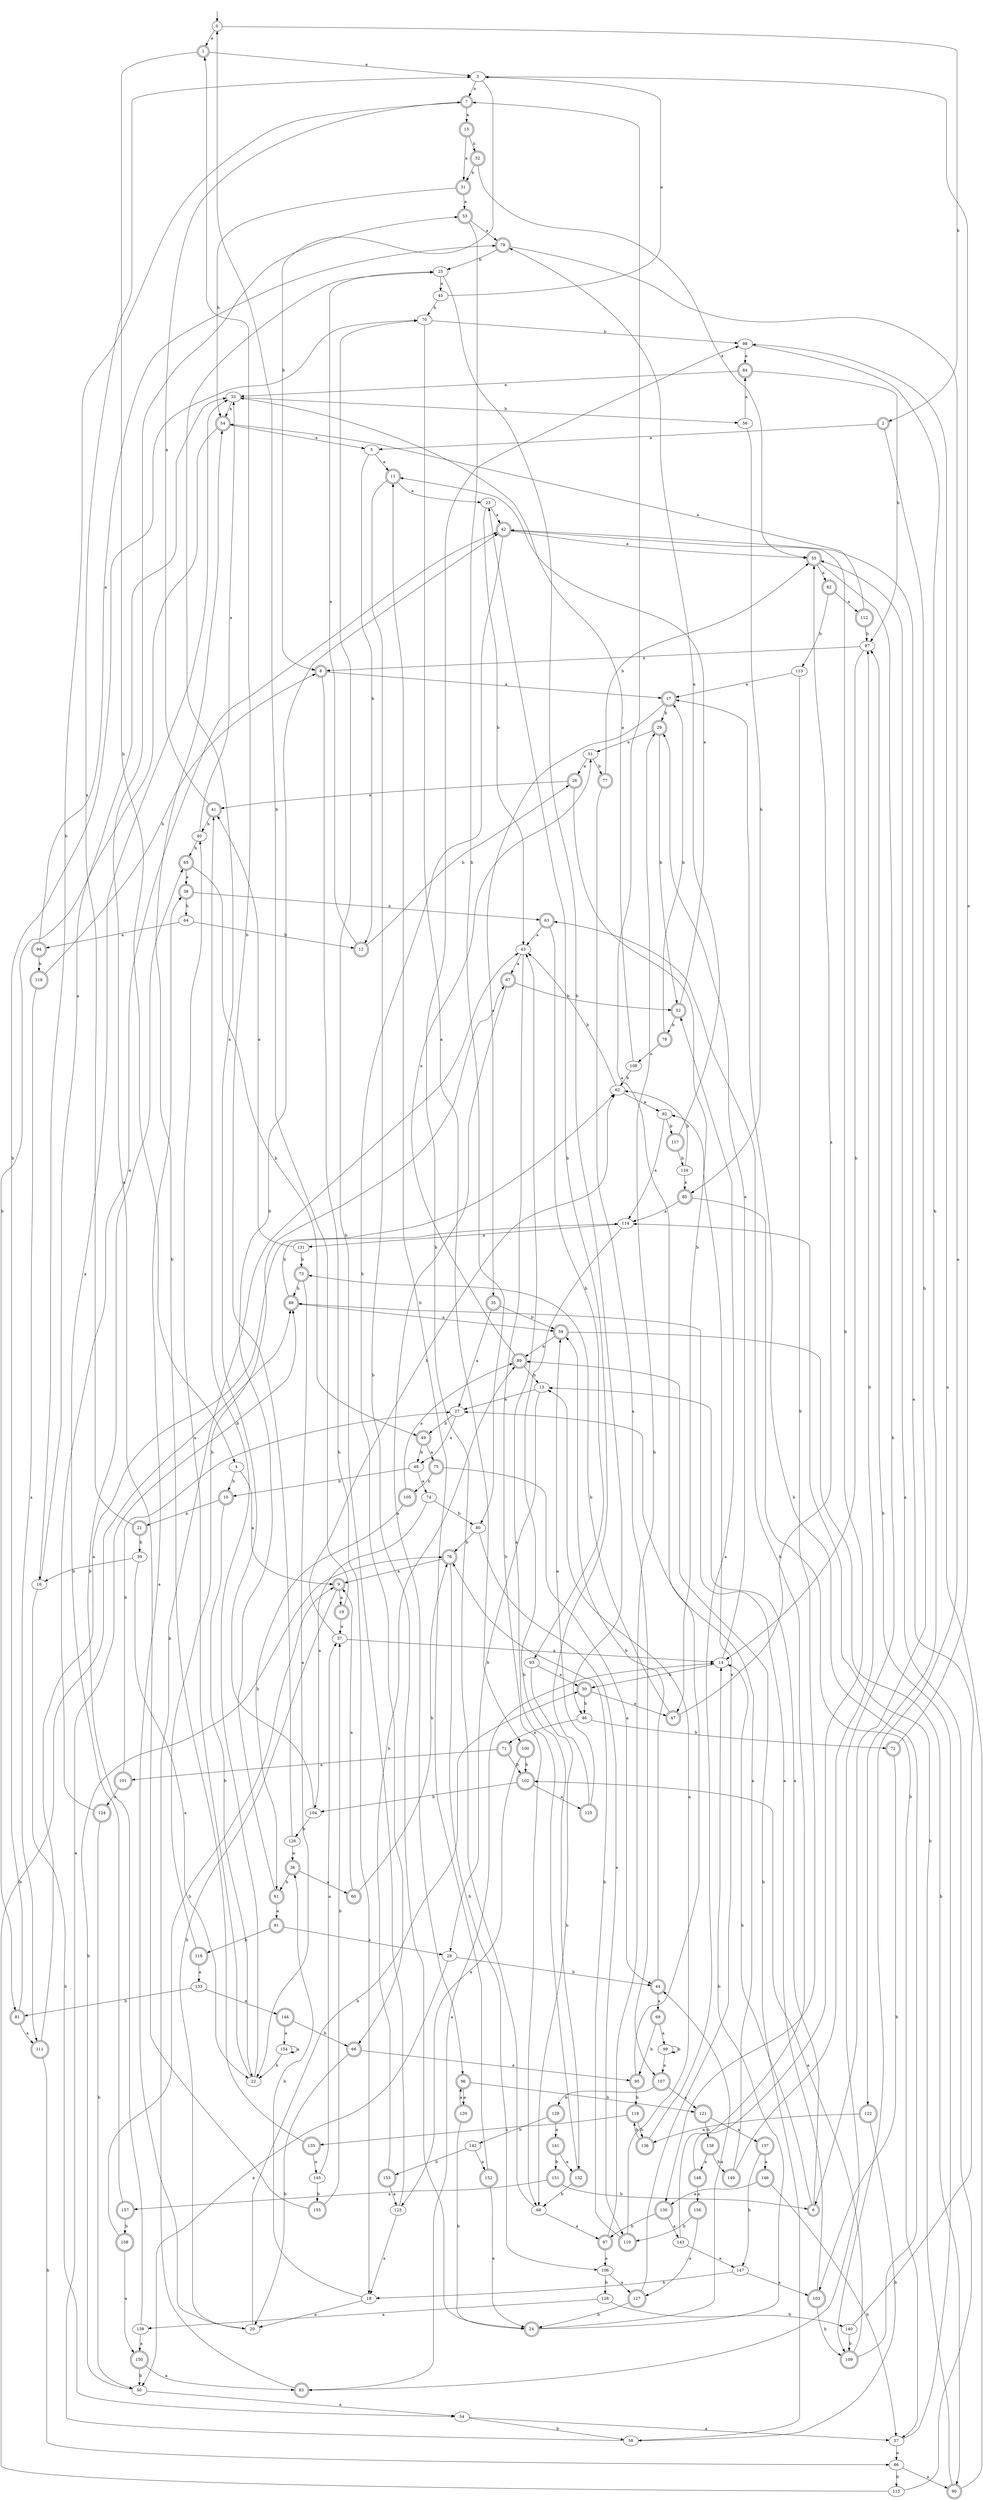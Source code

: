 digraph RandomDFA {
  __start0 [label="", shape=none];
  __start0 -> 0 [label=""];
  0 [shape=circle]
  0 -> 1 [label="a"]
  0 -> 2 [label="b"]
  1 [shape=doublecircle]
  1 -> 3 [label="a"]
  1 -> 4 [label="b"]
  2 [shape=doublecircle]
  2 -> 5 [label="a"]
  2 -> 6 [label="b"]
  3
  3 -> 7 [label="a"]
  3 -> 8 [label="b"]
  4
  4 -> 9 [label="a"]
  4 -> 10 [label="b"]
  5
  5 -> 11 [label="a"]
  5 -> 12 [label="b"]
  6 [shape=doublecircle]
  6 -> 13 [label="a"]
  6 -> 14 [label="b"]
  7 [shape=doublecircle]
  7 -> 15 [label="a"]
  7 -> 16 [label="b"]
  8 [shape=doublecircle]
  8 -> 17 [label="a"]
  8 -> 18 [label="b"]
  9 [shape=doublecircle]
  9 -> 19 [label="a"]
  9 -> 20 [label="b"]
  10 [shape=doublecircle]
  10 -> 21 [label="a"]
  10 -> 22 [label="b"]
  11 [shape=doublecircle]
  11 -> 23 [label="a"]
  11 -> 24 [label="b"]
  12 [shape=doublecircle]
  12 -> 25 [label="a"]
  12 -> 26 [label="b"]
  13
  13 -> 27 [label="a"]
  13 -> 28 [label="b"]
  14
  14 -> 29 [label="a"]
  14 -> 30 [label="b"]
  15 [shape=doublecircle]
  15 -> 31 [label="a"]
  15 -> 32 [label="b"]
  16
  16 -> 33 [label="a"]
  16 -> 34 [label="b"]
  17 [shape=doublecircle]
  17 -> 35 [label="a"]
  17 -> 29 [label="b"]
  18
  18 -> 20 [label="a"]
  18 -> 36 [label="b"]
  19 [shape=doublecircle]
  19 -> 37 [label="a"]
  19 -> 0 [label="b"]
  20
  20 -> 38 [label="a"]
  20 -> 30 [label="b"]
  21 [shape=doublecircle]
  21 -> 3 [label="a"]
  21 -> 39 [label="b"]
  22
  22 -> 40 [label="a"]
  22 -> 41 [label="b"]
  23
  23 -> 42 [label="a"]
  23 -> 43 [label="b"]
  24 [shape=doublecircle]
  24 -> 44 [label="a"]
  24 -> 14 [label="b"]
  25
  25 -> 45 [label="a"]
  25 -> 46 [label="b"]
  26 [shape=doublecircle]
  26 -> 41 [label="a"]
  26 -> 47 [label="b"]
  27
  27 -> 48 [label="a"]
  27 -> 49 [label="b"]
  28
  28 -> 50 [label="a"]
  28 -> 44 [label="b"]
  29 [shape=doublecircle]
  29 -> 51 [label="a"]
  29 -> 52 [label="b"]
  30 [shape=doublecircle]
  30 -> 47 [label="a"]
  30 -> 46 [label="b"]
  31 [shape=doublecircle]
  31 -> 53 [label="a"]
  31 -> 54 [label="b"]
  32 [shape=doublecircle]
  32 -> 55 [label="a"]
  32 -> 31 [label="b"]
  33
  33 -> 54 [label="a"]
  33 -> 56 [label="b"]
  34
  34 -> 57 [label="a"]
  34 -> 58 [label="b"]
  35 [shape=doublecircle]
  35 -> 27 [label="a"]
  35 -> 59 [label="b"]
  36 [shape=doublecircle]
  36 -> 60 [label="a"]
  36 -> 61 [label="b"]
  37
  37 -> 14 [label="a"]
  37 -> 62 [label="b"]
  38 [shape=doublecircle]
  38 -> 63 [label="a"]
  38 -> 64 [label="b"]
  39
  39 -> 22 [label="a"]
  39 -> 16 [label="b"]
  40
  40 -> 33 [label="a"]
  40 -> 65 [label="b"]
  41 [shape=doublecircle]
  41 -> 7 [label="a"]
  41 -> 40 [label="b"]
  42 [shape=doublecircle]
  42 -> 55 [label="a"]
  42 -> 66 [label="b"]
  43
  43 -> 67 [label="a"]
  43 -> 68 [label="b"]
  44 [shape=doublecircle]
  44 -> 69 [label="a"]
  44 -> 59 [label="b"]
  45
  45 -> 3 [label="a"]
  45 -> 70 [label="b"]
  46
  46 -> 71 [label="a"]
  46 -> 72 [label="b"]
  47 [shape=doublecircle]
  47 -> 55 [label="a"]
  47 -> 73 [label="b"]
  48
  48 -> 74 [label="a"]
  48 -> 10 [label="b"]
  49 [shape=doublecircle]
  49 -> 75 [label="a"]
  49 -> 48 [label="b"]
  50
  50 -> 34 [label="a"]
  50 -> 76 [label="b"]
  51
  51 -> 26 [label="a"]
  51 -> 77 [label="b"]
  52 [shape=doublecircle]
  52 -> 11 [label="a"]
  52 -> 78 [label="b"]
  53 [shape=doublecircle]
  53 -> 79 [label="a"]
  53 -> 80 [label="b"]
  54 [shape=doublecircle]
  54 -> 5 [label="a"]
  54 -> 81 [label="b"]
  55 [shape=doublecircle]
  55 -> 82 [label="a"]
  55 -> 83 [label="b"]
  56
  56 -> 84 [label="a"]
  56 -> 85 [label="b"]
  57
  57 -> 86 [label="a"]
  57 -> 87 [label="b"]
  58
  58 -> 88 [label="a"]
  58 -> 89 [label="b"]
  59 [shape=doublecircle]
  59 -> 89 [label="a"]
  59 -> 90 [label="b"]
  60 [shape=doublecircle]
  60 -> 9 [label="a"]
  60 -> 76 [label="b"]
  61 [shape=doublecircle]
  61 -> 91 [label="a"]
  61 -> 42 [label="b"]
  62
  62 -> 92 [label="a"]
  62 -> 43 [label="b"]
  63 [shape=doublecircle]
  63 -> 43 [label="a"]
  63 -> 93 [label="b"]
  64
  64 -> 94 [label="a"]
  64 -> 12 [label="b"]
  65 [shape=doublecircle]
  65 -> 38 [label="a"]
  65 -> 49 [label="b"]
  66 [shape=doublecircle]
  66 -> 95 [label="a"]
  66 -> 20 [label="b"]
  67 [shape=doublecircle]
  67 -> 96 [label="a"]
  67 -> 52 [label="b"]
  68
  68 -> 97 [label="a"]
  68 -> 98 [label="b"]
  69 [shape=doublecircle]
  69 -> 99 [label="a"]
  69 -> 95 [label="b"]
  70
  70 -> 100 [label="a"]
  70 -> 98 [label="b"]
  71 [shape=doublecircle]
  71 -> 101 [label="a"]
  71 -> 102 [label="b"]
  72 [shape=doublecircle]
  72 -> 3 [label="a"]
  72 -> 103 [label="b"]
  73 [shape=doublecircle]
  73 -> 22 [label="a"]
  73 -> 88 [label="b"]
  74
  74 -> 104 [label="a"]
  74 -> 80 [label="b"]
  75 [shape=doublecircle]
  75 -> 44 [label="a"]
  75 -> 105 [label="b"]
  76 [shape=doublecircle]
  76 -> 9 [label="a"]
  76 -> 106 [label="b"]
  77 [shape=doublecircle]
  77 -> 107 [label="a"]
  77 -> 55 [label="b"]
  78 [shape=doublecircle]
  78 -> 108 [label="a"]
  78 -> 17 [label="b"]
  79 [shape=doublecircle]
  79 -> 109 [label="a"]
  79 -> 25 [label="b"]
  80
  80 -> 110 [label="a"]
  80 -> 76 [label="b"]
  81 [shape=doublecircle]
  81 -> 111 [label="a"]
  81 -> 70 [label="b"]
  82 [shape=doublecircle]
  82 -> 112 [label="a"]
  82 -> 113 [label="b"]
  83 [shape=doublecircle]
  83 -> 14 [label="a"]
  83 -> 43 [label="b"]
  84 [shape=doublecircle]
  84 -> 33 [label="a"]
  84 -> 87 [label="b"]
  85 [shape=doublecircle]
  85 -> 114 [label="a"]
  85 -> 57 [label="b"]
  86
  86 -> 90 [label="a"]
  86 -> 115 [label="b"]
  87
  87 -> 8 [label="a"]
  87 -> 14 [label="b"]
  88 [shape=doublecircle]
  88 -> 59 [label="a"]
  88 -> 114 [label="b"]
  89 [shape=doublecircle]
  89 -> 51 [label="a"]
  89 -> 13 [label="b"]
  90 [shape=doublecircle]
  90 -> 98 [label="a"]
  90 -> 114 [label="b"]
  91 [shape=doublecircle]
  91 -> 28 [label="a"]
  91 -> 116 [label="b"]
  92
  92 -> 114 [label="a"]
  92 -> 117 [label="b"]
  93
  93 -> 30 [label="a"]
  93 -> 68 [label="b"]
  94 [shape=doublecircle]
  94 -> 79 [label="a"]
  94 -> 118 [label="b"]
  95 [shape=doublecircle]
  95 -> 7 [label="a"]
  95 -> 119 [label="b"]
  96 [shape=doublecircle]
  96 -> 120 [label="a"]
  96 -> 121 [label="b"]
  97 [shape=doublecircle]
  97 -> 106 [label="a"]
  97 -> 29 [label="b"]
  98
  98 -> 84 [label="a"]
  98 -> 122 [label="b"]
  99
  99 -> 107 [label="a"]
  99 -> 99 [label="b"]
  100 [shape=doublecircle]
  100 -> 123 [label="a"]
  100 -> 102 [label="b"]
  101 [shape=doublecircle]
  101 -> 124 [label="a"]
  101 -> 27 [label="b"]
  102 [shape=doublecircle]
  102 -> 125 [label="a"]
  102 -> 104 [label="b"]
  103 [shape=doublecircle]
  103 -> 88 [label="a"]
  103 -> 109 [label="b"]
  104
  104 -> 25 [label="a"]
  104 -> 126 [label="b"]
  105 [shape=doublecircle]
  105 -> 89 [label="a"]
  105 -> 61 [label="b"]
  106
  106 -> 127 [label="a"]
  106 -> 128 [label="b"]
  107 [shape=doublecircle]
  107 -> 121 [label="a"]
  107 -> 129 [label="b"]
  108
  108 -> 33 [label="a"]
  108 -> 62 [label="b"]
  109 [shape=doublecircle]
  109 -> 102 [label="a"]
  109 -> 17 [label="b"]
  110 [shape=doublecircle]
  110 -> 13 [label="a"]
  110 -> 76 [label="b"]
  111 [shape=doublecircle]
  111 -> 62 [label="a"]
  111 -> 86 [label="b"]
  112 [shape=doublecircle]
  112 -> 54 [label="a"]
  112 -> 87 [label="b"]
  113
  113 -> 17 [label="a"]
  113 -> 130 [label="b"]
  114
  114 -> 131 [label="a"]
  114 -> 132 [label="b"]
  115
  115 -> 55 [label="a"]
  115 -> 88 [label="b"]
  116 [shape=doublecircle]
  116 -> 133 [label="a"]
  116 -> 67 [label="b"]
  117 [shape=doublecircle]
  117 -> 79 [label="a"]
  117 -> 134 [label="b"]
  118 [shape=doublecircle]
  118 -> 111 [label="a"]
  118 -> 8 [label="b"]
  119 [shape=doublecircle]
  119 -> 135 [label="a"]
  119 -> 136 [label="b"]
  120 [shape=doublecircle]
  120 -> 96 [label="a"]
  120 -> 24 [label="b"]
  121 [shape=doublecircle]
  121 -> 137 [label="a"]
  121 -> 138 [label="b"]
  122 [shape=doublecircle]
  122 -> 136 [label="a"]
  122 -> 58 [label="b"]
  123
  123 -> 18 [label="a"]
  123 -> 70 [label="b"]
  124 [shape=doublecircle]
  124 -> 42 [label="a"]
  124 -> 50 [label="b"]
  125 [shape=doublecircle]
  125 -> 59 [label="a"]
  125 -> 23 [label="b"]
  126
  126 -> 36 [label="a"]
  126 -> 1 [label="b"]
  127 [shape=doublecircle]
  127 -> 92 [label="a"]
  127 -> 24 [label="b"]
  128
  128 -> 139 [label="a"]
  128 -> 140 [label="b"]
  129 [shape=doublecircle]
  129 -> 141 [label="a"]
  129 -> 142 [label="b"]
  130 [shape=doublecircle]
  130 -> 143 [label="a"]
  130 -> 97 [label="b"]
  131
  131 -> 41 [label="a"]
  131 -> 73 [label="b"]
  132 [shape=doublecircle]
  132 -> 43 [label="a"]
  132 -> 68 [label="b"]
  133
  133 -> 144 [label="a"]
  133 -> 81 [label="b"]
  134
  134 -> 85 [label="a"]
  134 -> 62 [label="b"]
  135 [shape=doublecircle]
  135 -> 145 [label="a"]
  135 -> 54 [label="b"]
  136 [shape=doublecircle]
  136 -> 52 [label="a"]
  136 -> 119 [label="b"]
  137 [shape=doublecircle]
  137 -> 146 [label="a"]
  137 -> 147 [label="b"]
  138 [shape=doublecircle]
  138 -> 148 [label="a"]
  138 -> 149 [label="b"]
  139
  139 -> 150 [label="a"]
  139 -> 65 [label="b"]
  140
  140 -> 42 [label="a"]
  140 -> 109 [label="b"]
  141 [shape=doublecircle]
  141 -> 132 [label="a"]
  141 -> 151 [label="b"]
  142
  142 -> 152 [label="a"]
  142 -> 153 [label="b"]
  143
  143 -> 147 [label="a"]
  143 -> 63 [label="b"]
  144 [shape=doublecircle]
  144 -> 154 [label="a"]
  144 -> 66 [label="b"]
  145
  145 -> 37 [label="a"]
  145 -> 155 [label="b"]
  146 [shape=doublecircle]
  146 -> 130 [label="a"]
  146 -> 57 [label="b"]
  147
  147 -> 103 [label="a"]
  147 -> 18 [label="b"]
  148 [shape=doublecircle]
  148 -> 156 [label="a"]
  148 -> 42 [label="b"]
  149 [shape=doublecircle]
  149 -> 27 [label="a"]
  149 -> 87 [label="b"]
  150 [shape=doublecircle]
  150 -> 83 [label="a"]
  150 -> 50 [label="b"]
  151 [shape=doublecircle]
  151 -> 157 [label="a"]
  151 -> 6 [label="b"]
  152 [shape=doublecircle]
  152 -> 24 [label="a"]
  152 -> 11 [label="b"]
  153 [shape=doublecircle]
  153 -> 123 [label="a"]
  153 -> 89 [label="b"]
  154
  154 -> 154 [label="a"]
  154 -> 22 [label="b"]
  155 [shape=doublecircle]
  155 -> 53 [label="a"]
  155 -> 37 [label="b"]
  156 [shape=doublecircle]
  156 -> 127 [label="a"]
  156 -> 110 [label="b"]
  157 [shape=doublecircle]
  157 -> 33 [label="a"]
  157 -> 158 [label="b"]
  158 [shape=doublecircle]
  158 -> 150 [label="a"]
  158 -> 9 [label="b"]
}
